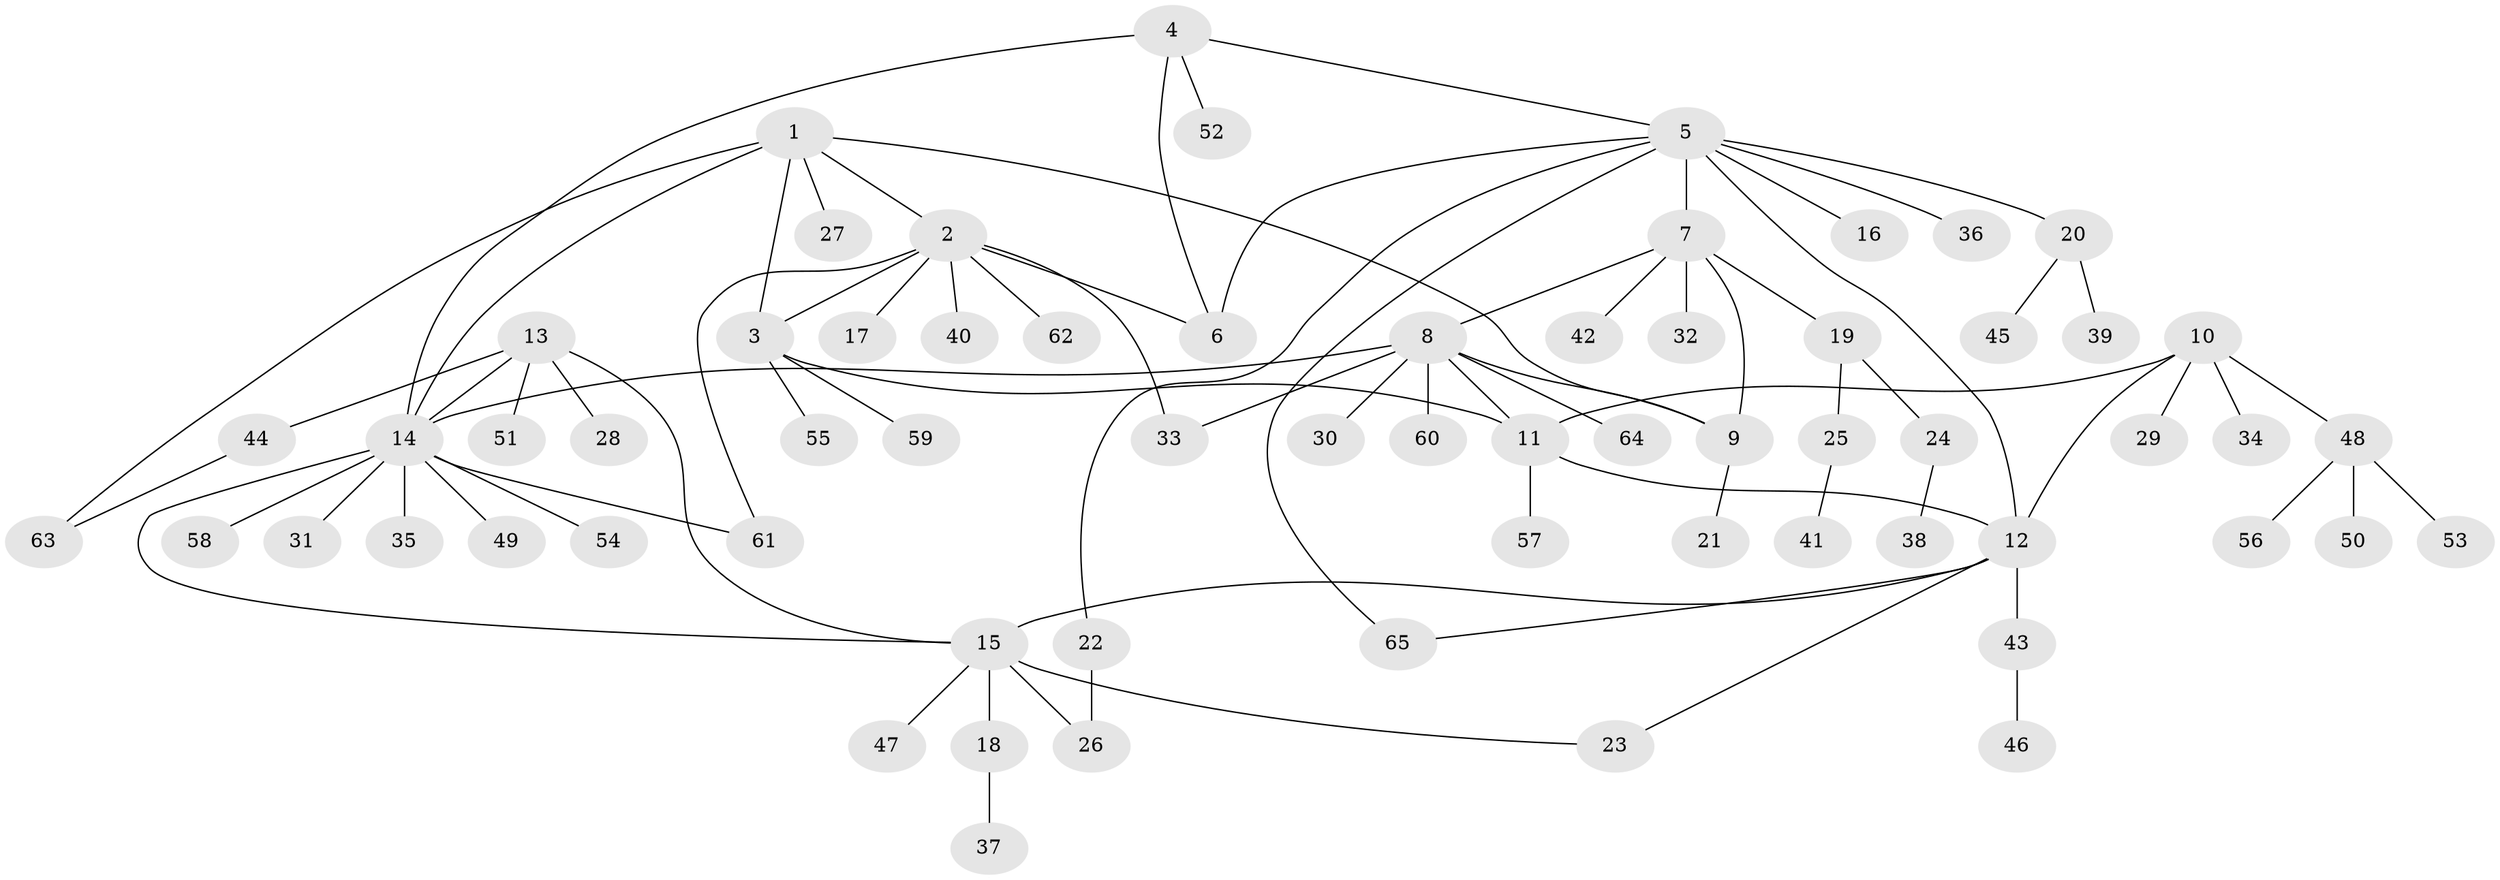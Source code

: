 // coarse degree distribution, {15: 0.02040816326530612, 8: 0.02040816326530612, 4: 0.04081632653061224, 10: 0.02040816326530612, 11: 0.02040816326530612, 2: 0.20408163265306123, 9: 0.02040816326530612, 3: 0.061224489795918366, 6: 0.02040816326530612, 1: 0.5714285714285714}
// Generated by graph-tools (version 1.1) at 2025/52/02/27/25 19:52:14]
// undirected, 65 vertices, 81 edges
graph export_dot {
graph [start="1"]
  node [color=gray90,style=filled];
  1;
  2;
  3;
  4;
  5;
  6;
  7;
  8;
  9;
  10;
  11;
  12;
  13;
  14;
  15;
  16;
  17;
  18;
  19;
  20;
  21;
  22;
  23;
  24;
  25;
  26;
  27;
  28;
  29;
  30;
  31;
  32;
  33;
  34;
  35;
  36;
  37;
  38;
  39;
  40;
  41;
  42;
  43;
  44;
  45;
  46;
  47;
  48;
  49;
  50;
  51;
  52;
  53;
  54;
  55;
  56;
  57;
  58;
  59;
  60;
  61;
  62;
  63;
  64;
  65;
  1 -- 2;
  1 -- 3;
  1 -- 9;
  1 -- 14;
  1 -- 27;
  1 -- 63;
  2 -- 3;
  2 -- 6;
  2 -- 17;
  2 -- 33;
  2 -- 40;
  2 -- 61;
  2 -- 62;
  3 -- 11;
  3 -- 55;
  3 -- 59;
  4 -- 5;
  4 -- 6;
  4 -- 14;
  4 -- 52;
  5 -- 6;
  5 -- 7;
  5 -- 12;
  5 -- 16;
  5 -- 20;
  5 -- 22;
  5 -- 36;
  5 -- 65;
  7 -- 8;
  7 -- 9;
  7 -- 19;
  7 -- 32;
  7 -- 42;
  8 -- 9;
  8 -- 11;
  8 -- 14;
  8 -- 30;
  8 -- 33;
  8 -- 60;
  8 -- 64;
  9 -- 21;
  10 -- 11;
  10 -- 12;
  10 -- 29;
  10 -- 34;
  10 -- 48;
  11 -- 12;
  11 -- 57;
  12 -- 15;
  12 -- 23;
  12 -- 43;
  12 -- 65;
  13 -- 14;
  13 -- 15;
  13 -- 28;
  13 -- 44;
  13 -- 51;
  14 -- 15;
  14 -- 31;
  14 -- 35;
  14 -- 49;
  14 -- 54;
  14 -- 58;
  14 -- 61;
  15 -- 18;
  15 -- 23;
  15 -- 26;
  15 -- 47;
  18 -- 37;
  19 -- 24;
  19 -- 25;
  20 -- 39;
  20 -- 45;
  22 -- 26;
  24 -- 38;
  25 -- 41;
  43 -- 46;
  44 -- 63;
  48 -- 50;
  48 -- 53;
  48 -- 56;
}
